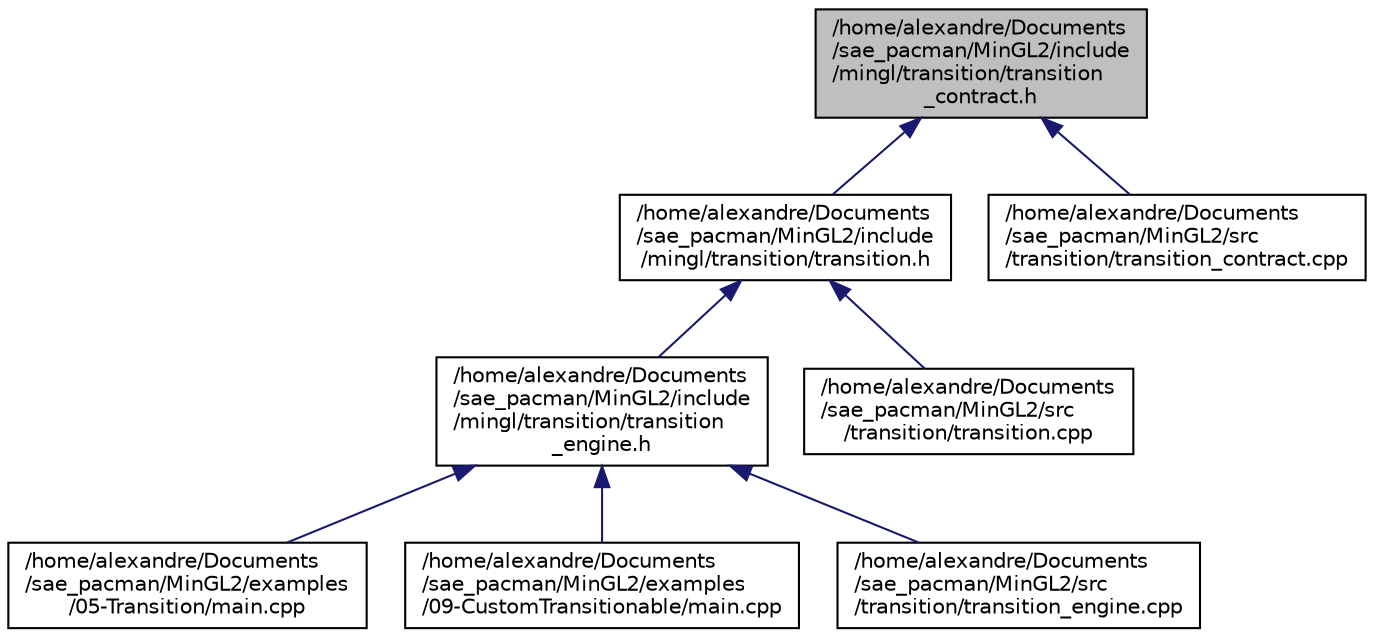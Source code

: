 digraph "/home/alexandre/Documents/sae_pacman/MinGL2/include/mingl/transition/transition_contract.h"
{
 // LATEX_PDF_SIZE
  edge [fontname="Helvetica",fontsize="10",labelfontname="Helvetica",labelfontsize="10"];
  node [fontname="Helvetica",fontsize="10",shape=record];
  Node1 [label="/home/alexandre/Documents\l/sae_pacman/MinGL2/include\l/mingl/transition/transition\l_contract.h",height=0.2,width=0.4,color="black", fillcolor="grey75", style="filled", fontcolor="black",tooltip="Création de la transition."];
  Node1 -> Node2 [dir="back",color="midnightblue",fontsize="10",style="solid",fontname="Helvetica"];
  Node2 [label="/home/alexandre/Documents\l/sae_pacman/MinGL2/include\l/mingl/transition/transition.h",height=0.2,width=0.4,color="black", fillcolor="white", style="filled",URL="$transition_8h.html",tooltip="Definition d'une transition."];
  Node2 -> Node3 [dir="back",color="midnightblue",fontsize="10",style="solid",fontname="Helvetica"];
  Node3 [label="/home/alexandre/Documents\l/sae_pacman/MinGL2/include\l/mingl/transition/transition\l_engine.h",height=0.2,width=0.4,color="black", fillcolor="white", style="filled",URL="$transition__engine_8h.html",tooltip="Gestionnaire de transition de minGL."];
  Node3 -> Node4 [dir="back",color="midnightblue",fontsize="10",style="solid",fontname="Helvetica"];
  Node4 [label="/home/alexandre/Documents\l/sae_pacman/MinGL2/examples\l/05-Transition/main.cpp",height=0.2,width=0.4,color="black", fillcolor="white", style="filled",URL="$_min_g_l2_2examples_205-_transition_2main_8cpp.html",tooltip=" "];
  Node3 -> Node5 [dir="back",color="midnightblue",fontsize="10",style="solid",fontname="Helvetica"];
  Node5 [label="/home/alexandre/Documents\l/sae_pacman/MinGL2/examples\l/09-CustomTransitionable/main.cpp",height=0.2,width=0.4,color="black", fillcolor="white", style="filled",URL="$_min_g_l2_2examples_209-_custom_transitionable_2main_8cpp.html",tooltip=" "];
  Node3 -> Node6 [dir="back",color="midnightblue",fontsize="10",style="solid",fontname="Helvetica"];
  Node6 [label="/home/alexandre/Documents\l/sae_pacman/MinGL2/src\l/transition/transition_engine.cpp",height=0.2,width=0.4,color="black", fillcolor="white", style="filled",URL="$transition__engine_8cpp.html",tooltip=" "];
  Node2 -> Node7 [dir="back",color="midnightblue",fontsize="10",style="solid",fontname="Helvetica"];
  Node7 [label="/home/alexandre/Documents\l/sae_pacman/MinGL2/src\l/transition/transition.cpp",height=0.2,width=0.4,color="black", fillcolor="white", style="filled",URL="$transition_8cpp.html",tooltip=" "];
  Node1 -> Node8 [dir="back",color="midnightblue",fontsize="10",style="solid",fontname="Helvetica"];
  Node8 [label="/home/alexandre/Documents\l/sae_pacman/MinGL2/src\l/transition/transition_contract.cpp",height=0.2,width=0.4,color="black", fillcolor="white", style="filled",URL="$transition__contract_8cpp.html",tooltip="Création de la transition."];
}

